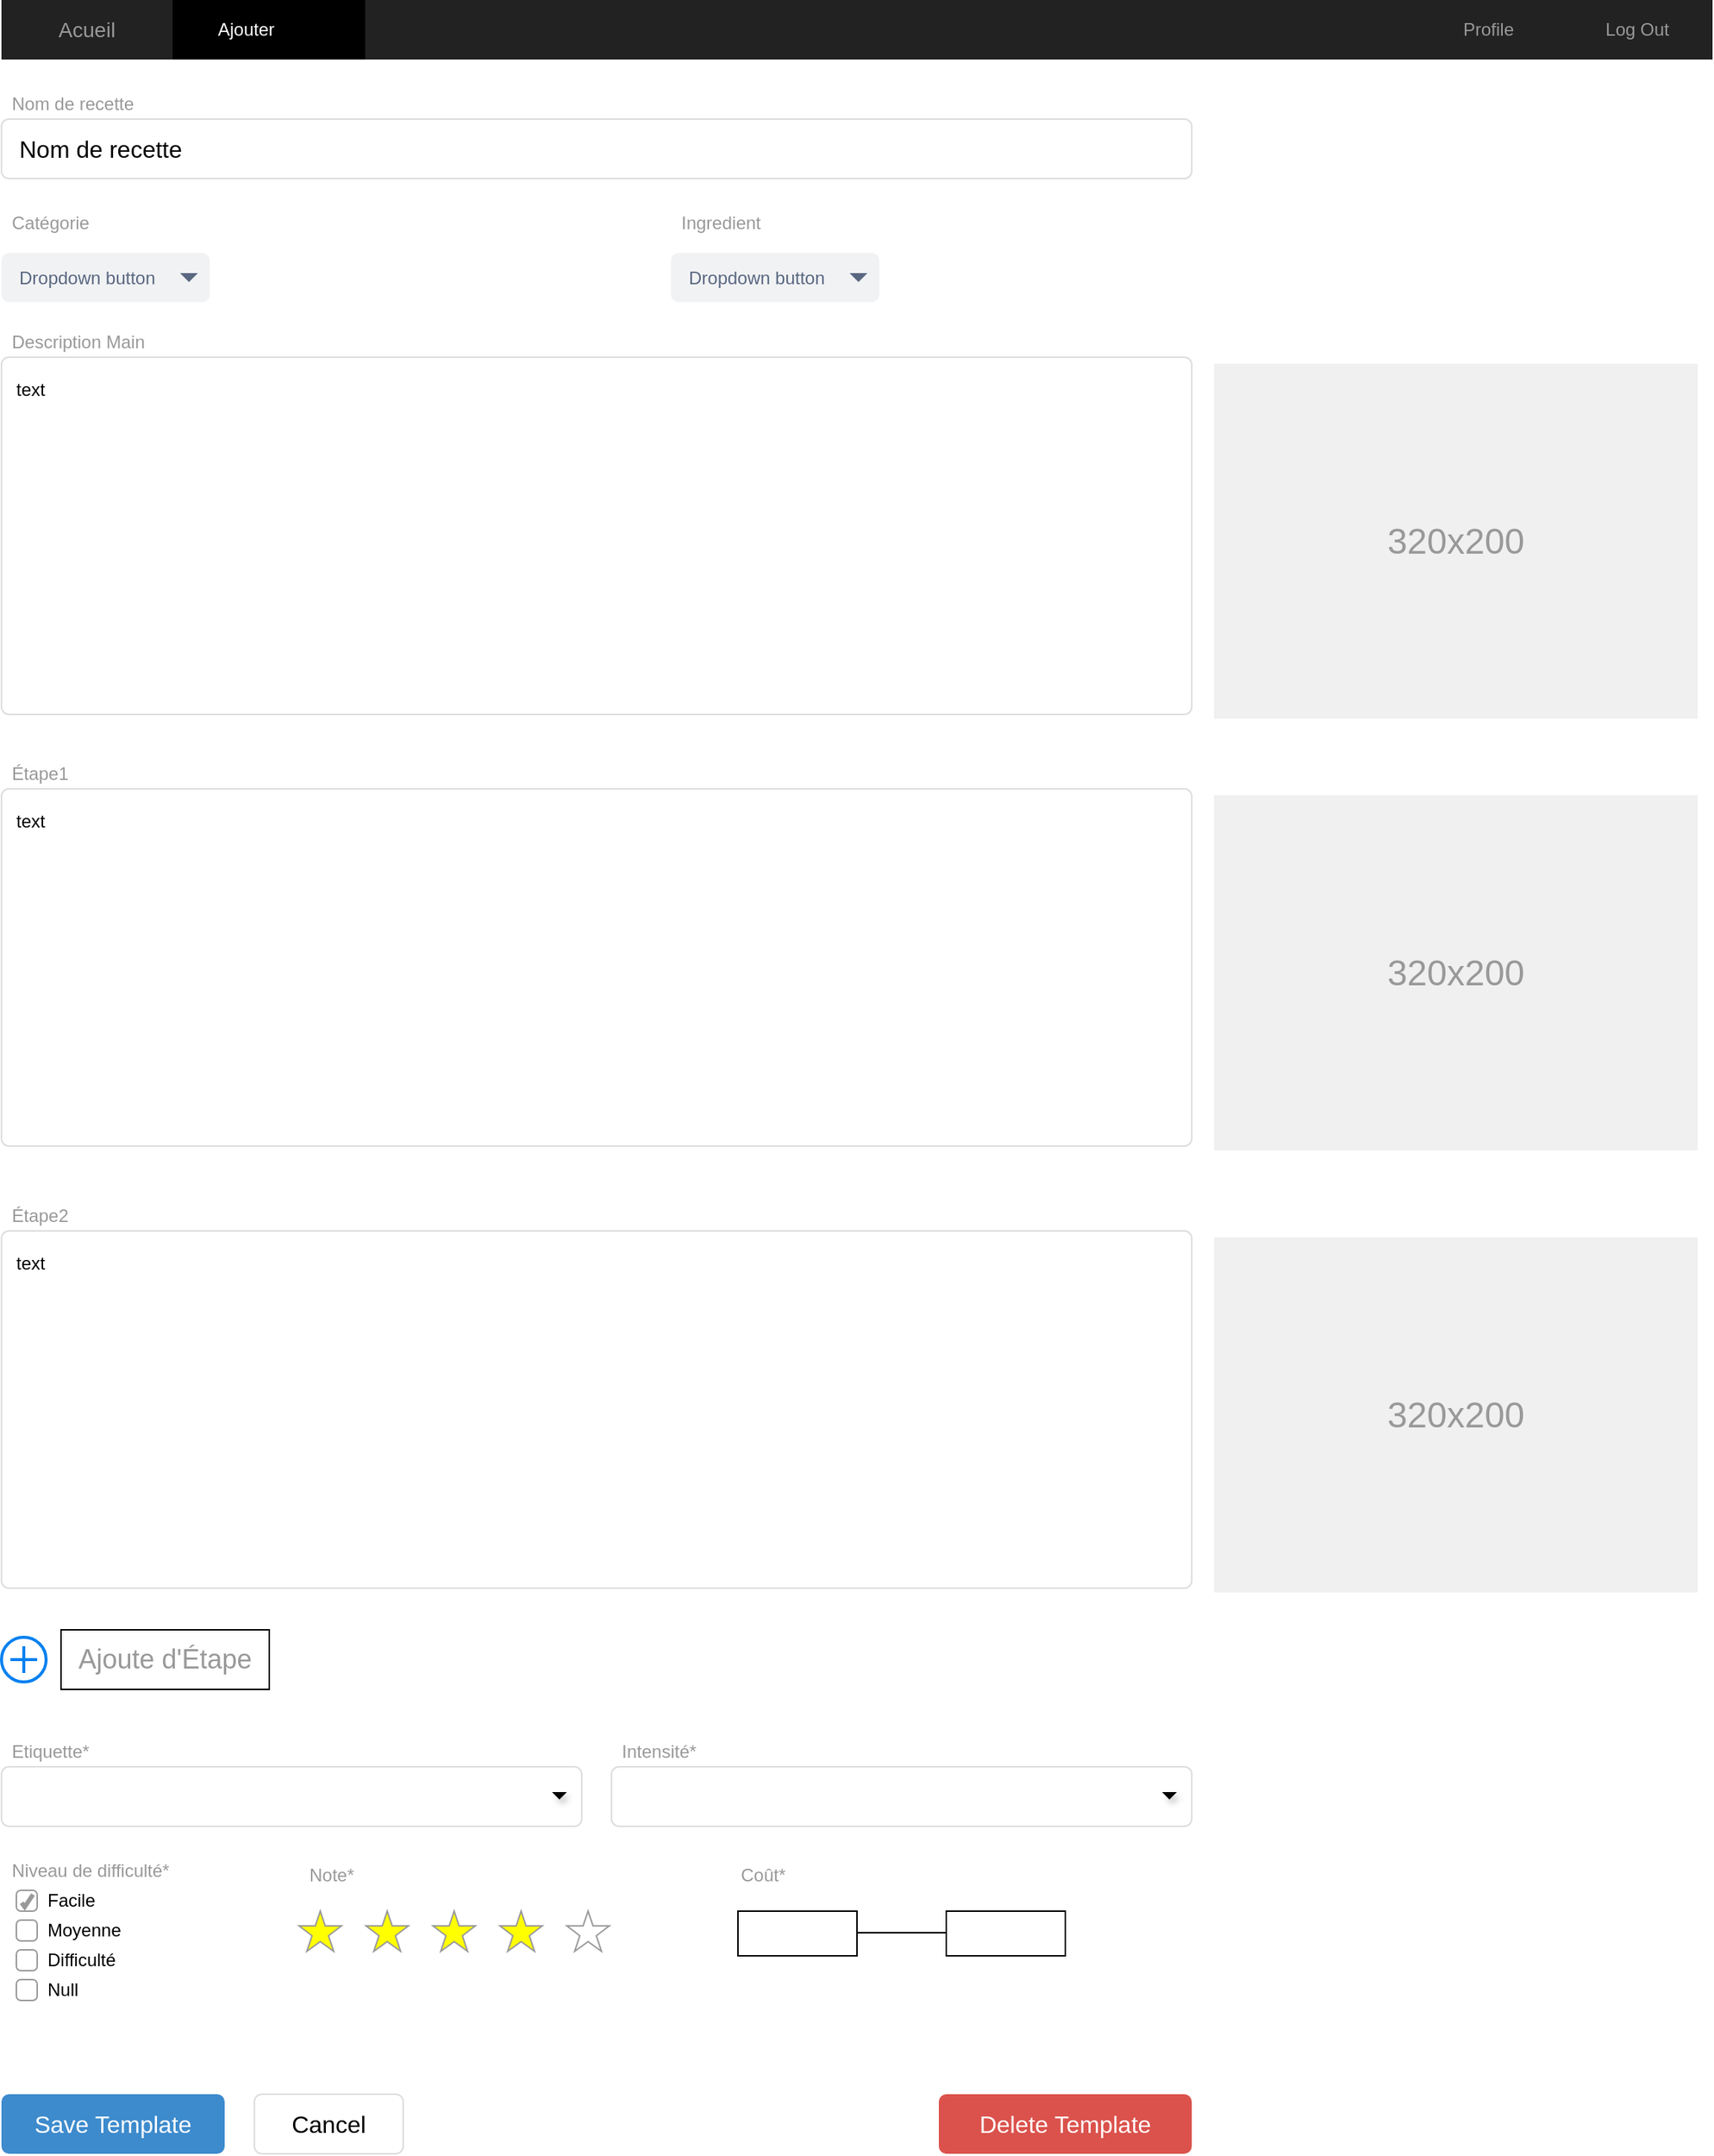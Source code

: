 <mxfile version="25.0.3">
  <diagram name="Page-1" id="c9db0220-8083-56f3-ca83-edcdcd058819">
    <mxGraphModel dx="1678" dy="1268" grid="1" gridSize="10" guides="1" tooltips="1" connect="1" arrows="1" fold="1" page="1" pageScale="1.5" pageWidth="826" pageHeight="1169" background="none" math="0" shadow="0">
      <root>
        <mxCell id="0" style=";html=1;" />
        <mxCell id="1" style=";html=1;" parent="0" />
        <mxCell id="3d76a8aef4d5c911-1" value="" style="html=1;shadow=0;dashed=0;shape=mxgraph.bootstrap.rect;fillColor=#222222;strokeColor=none;whiteSpace=wrap;rounded=0;fontSize=12;fontColor=#000000;align=center;" parent="1" vertex="1">
          <mxGeometry x="40" y="70" width="1150" height="40" as="geometry" />
        </mxCell>
        <mxCell id="3d76a8aef4d5c911-2" value="Acueil" style="html=1;shadow=0;dashed=0;fillColor=none;strokeColor=none;shape=mxgraph.bootstrap.rect;fontColor=#999999;fontSize=14;whiteSpace=wrap;" parent="3d76a8aef4d5c911-1" vertex="1">
          <mxGeometry width="115" height="40" as="geometry" />
        </mxCell>
        <mxCell id="3d76a8aef4d5c911-3" value="Ajouter" style="html=1;shadow=0;dashed=0;shape=mxgraph.bootstrap.rect;fillColor=#000000;strokeColor=none;fontColor=#ffffff;spacingRight=30;whiteSpace=wrap;" parent="3d76a8aef4d5c911-1" vertex="1">
          <mxGeometry x="115" width="129.375" height="40" as="geometry" />
        </mxCell>
        <mxCell id="3d76a8aef4d5c911-9" value="Profile" style="html=1;shadow=0;dashed=0;fillColor=none;strokeColor=none;shape=mxgraph.bootstrap.rect;fontColor=#999999;whiteSpace=wrap;" parent="3d76a8aef4d5c911-1" vertex="1">
          <mxGeometry x="948.75" width="100.625" height="40" as="geometry" />
        </mxCell>
        <mxCell id="3d76a8aef4d5c911-10" value="Log Out" style="html=1;shadow=0;dashed=0;fillColor=none;strokeColor=none;shape=mxgraph.bootstrap.rect;fontColor=#999999;whiteSpace=wrap;" parent="3d76a8aef4d5c911-1" vertex="1">
          <mxGeometry x="1049.375" width="100.625" height="40" as="geometry" />
        </mxCell>
        <mxCell id="3d76a8aef4d5c911-17" value="Nom de recette" style="html=1;shadow=0;dashed=0;shape=mxgraph.bootstrap.rect;strokeColor=none;fillColor=none;fontColor=#999999;align=left;spacingLeft=5;whiteSpace=wrap;rounded=0;" parent="1" vertex="1">
          <mxGeometry x="40" y="130" width="200" height="20" as="geometry" />
        </mxCell>
        <mxCell id="3d76a8aef4d5c911-18" value="Nom de recette" style="html=1;shadow=0;dashed=0;shape=mxgraph.bootstrap.rrect;rSize=5;strokeColor=#dddddd;;align=left;spacingLeft=10;fontSize=16;whiteSpace=wrap;rounded=0;" parent="1" vertex="1">
          <mxGeometry x="40" y="150" width="800" height="40" as="geometry" />
        </mxCell>
        <mxCell id="3d76a8aef4d5c911-19" value="&lt;p&gt;&lt;span style=&quot;text-align: center;&quot;&gt;&lt;font style=&quot;font-size: 12px;&quot;&gt;Catégorie&lt;/font&gt;&lt;/span&gt;&lt;/p&gt;" style="html=1;shadow=0;dashed=0;shape=mxgraph.bootstrap.rect;strokeColor=none;fillColor=none;fontColor=#999999;align=left;spacingLeft=5;whiteSpace=wrap;rounded=0;" parent="1" vertex="1">
          <mxGeometry x="40" y="210" width="200" height="20" as="geometry" />
        </mxCell>
        <mxCell id="3d76a8aef4d5c911-23" value="Description Main" style="html=1;shadow=0;dashed=0;shape=mxgraph.bootstrap.rect;strokeColor=none;fillColor=none;fontColor=#999999;align=left;spacingLeft=5;whiteSpace=wrap;rounded=0;" parent="1" vertex="1">
          <mxGeometry x="40" y="290" width="200" height="20" as="geometry" />
        </mxCell>
        <mxCell id="3d76a8aef4d5c911-24" value="text" style="html=1;shadow=0;dashed=0;shape=mxgraph.bootstrap.rrect;rSize=5;fontSize=12;strokeColor=#dddddd;align=left;spacing=10;verticalAlign=top;whiteSpace=wrap;rounded=0;" parent="1" vertex="1">
          <mxGeometry x="40" y="310" width="800" height="240" as="geometry" />
        </mxCell>
        <mxCell id="3d76a8aef4d5c911-28" value="&lt;span style=&quot;text-align: center;&quot;&gt;&lt;font style=&quot;font-size: 12px;&quot;&gt;Etiquette*&lt;/font&gt;&lt;/span&gt;" style="html=1;shadow=0;dashed=0;shape=mxgraph.bootstrap.rect;strokeColor=none;fillColor=none;fontColor=#999999;align=left;spacingLeft=5;whiteSpace=wrap;rounded=0;" parent="1" vertex="1">
          <mxGeometry x="40" y="1237" width="200" height="20" as="geometry" />
        </mxCell>
        <mxCell id="3d76a8aef4d5c911-29" value="" style="html=1;shadow=0;dashed=0;shape=mxgraph.bootstrap.rrect;rSize=5;strokeColor=#dddddd;align=left;spacingLeft=10;fontSize=16;whiteSpace=wrap;rounded=0;" parent="1" vertex="1">
          <mxGeometry x="40" y="1257" width="390" height="40" as="geometry" />
        </mxCell>
        <mxCell id="3d76a8aef4d5c911-30" value="" style="shape=triangle;strokeColor=none;fillColor=#000000;direction=south;rounded=0;shadow=1;fontSize=12;fontColor=#000000;align=center;html=1;" parent="1" vertex="1">
          <mxGeometry x="410" y="1274" width="10" height="5" as="geometry" />
        </mxCell>
        <mxCell id="3d76a8aef4d5c911-31" value="&lt;span style=&quot;text-align: center;&quot;&gt;&lt;font style=&quot;font-size: 12px;&quot;&gt;Intensité*&lt;/font&gt;&lt;/span&gt;" style="html=1;shadow=0;dashed=0;shape=mxgraph.bootstrap.rect;strokeColor=none;fillColor=none;fontColor=#999999;align=left;spacingLeft=5;whiteSpace=wrap;rounded=0;" parent="1" vertex="1">
          <mxGeometry x="450" y="1237" width="200" height="20" as="geometry" />
        </mxCell>
        <mxCell id="3d76a8aef4d5c911-32" value="" style="html=1;shadow=0;dashed=0;shape=mxgraph.bootstrap.rrect;rSize=5;strokeColor=#dddddd;align=left;spacingLeft=10;fontSize=16;whiteSpace=wrap;rounded=0;" parent="1" vertex="1">
          <mxGeometry x="450" y="1257" width="390" height="40" as="geometry" />
        </mxCell>
        <mxCell id="3d76a8aef4d5c911-33" value="" style="shape=triangle;strokeColor=none;fillColor=#000000;direction=south;rounded=0;shadow=1;fontSize=12;fontColor=#000000;align=center;html=1;" parent="1" vertex="1">
          <mxGeometry x="820" y="1274" width="10" height="5" as="geometry" />
        </mxCell>
        <mxCell id="3d76a8aef4d5c911-34" value="&lt;span style=&quot;text-align: center;&quot;&gt;&lt;font style=&quot;font-size: 12px;&quot;&gt;Niveau de difficulté*&lt;/font&gt;&lt;/span&gt;" style="html=1;shadow=0;dashed=0;shape=mxgraph.bootstrap.rect;strokeColor=none;fillColor=none;fontColor=#999999;align=left;spacingLeft=5;whiteSpace=wrap;rounded=0;" parent="1" vertex="1">
          <mxGeometry x="40" y="1317" width="200" height="20" as="geometry" />
        </mxCell>
        <mxCell id="3d76a8aef4d5c911-35" value="Facile" style="html=1;shadow=0;dashed=0;shape=mxgraph.bootstrap.checkbox;fontSize=12;strokeColor=#999999;align=left;labelPosition=right;spacingLeft=5;rounded=0;" parent="1" vertex="1">
          <mxGeometry x="50" y="1340" width="14" height="14" as="geometry" />
        </mxCell>
        <mxCell id="3d76a8aef4d5c911-36" value="Moyenne" style="html=1;shadow=0;dashed=0;shape=mxgraph.bootstrap.rrect;fontSize=12;rSize=3;strokeColor=#999999;align=left;labelPosition=right;spacingLeft=5;rounded=0;" parent="1" vertex="1">
          <mxGeometry x="50" y="1360" width="14" height="14" as="geometry" />
        </mxCell>
        <mxCell id="3d76a8aef4d5c911-38" value="Null" style="html=1;shadow=0;dashed=0;shape=mxgraph.bootstrap.rrect;fontSize=12;rSize=3;strokeColor=#999999;align=left;labelPosition=right;spacingLeft=5;rounded=0;" parent="1" vertex="1">
          <mxGeometry x="50" y="1400" width="14" height="14" as="geometry" />
        </mxCell>
        <mxCell id="3d76a8aef4d5c911-51" value="Save Template" style="html=1;shadow=0;dashed=0;shape=mxgraph.bootstrap.rrect;align=center;rSize=5;strokeColor=none;fillColor=#3D8BCD;fontColor=#ffffff;fontSize=16;whiteSpace=wrap;rounded=0;" parent="1" vertex="1">
          <mxGeometry x="40" y="1477" width="150" height="40" as="geometry" />
        </mxCell>
        <mxCell id="3d76a8aef4d5c911-52" value="Cancel" style="html=1;shadow=0;dashed=0;shape=mxgraph.bootstrap.rrect;align=center;rSize=5;strokeColor=#dddddd;fontSize=16;whiteSpace=wrap;rounded=0;" parent="1" vertex="1">
          <mxGeometry x="210" y="1477" width="100" height="40" as="geometry" />
        </mxCell>
        <mxCell id="3d76a8aef4d5c911-53" value="Delete Template" style="html=1;shadow=0;dashed=0;shape=mxgraph.bootstrap.rrect;align=center;rSize=5;strokeColor=none;fillColor=#DB524C;fontColor=#ffffff;fontSize=16;whiteSpace=wrap;rounded=0;" parent="1" vertex="1">
          <mxGeometry x="670" y="1477" width="170" height="40" as="geometry" />
        </mxCell>
        <mxCell id="3d76a8aef4d5c911-54" value="" style="html=1;shadow=0;dashed=0;shape=mxgraph.bootstrap.rrect;rSize=5;rounded=0;fontSize=12;align=center;fillColor=default;fillStyle=hatch;strokeColor=none;" parent="1" vertex="1">
          <mxGeometry x="850" y="310" width="330" height="340" as="geometry" />
        </mxCell>
        <mxCell id="3d76a8aef4d5c911-55" value="320x200" style="shape=rect;fontSize=24;fillColor=#f0f0f0;strokeColor=none;fontColor=#999999;whiteSpace=wrap;" parent="3d76a8aef4d5c911-54" vertex="1">
          <mxGeometry x="5" y="4.255" width="325" height="238.612" as="geometry" />
        </mxCell>
        <mxCell id="3d76a8aef4d5c911-56" value="" style="html=1;shadow=0;dashed=0;shape=mxgraph.bootstrap.anchor;fontSize=26;align=left;whiteSpace=wrap;" parent="3d76a8aef4d5c911-54" vertex="1">
          <mxGeometry x="5" y="238" width="300" height="34" as="geometry" />
        </mxCell>
        <mxCell id="3d76a8aef4d5c911-57" value="" style="html=1;shadow=0;dashed=0;shape=mxgraph.bootstrap.anchor;strokeColor=#dddddd;whiteSpace=wrap;align=left;verticalAlign=top;fontSize=14;whiteSpace=wrap;" parent="3d76a8aef4d5c911-54" vertex="1">
          <mxGeometry x="15" y="221" width="300" height="68" as="geometry" />
        </mxCell>
        <mxCell id="-rdcO45uT1Eu5GAejqVt-2" value="Dropdown button" style="rounded=1;fillColor=#F1F2F4;strokeColor=none;html=1;whiteSpace=wrap;fontColor=#596780;align=left;fontSize=12;spacingLeft=10;sketch=0;" vertex="1" parent="1">
          <mxGeometry x="40" y="240" width="140" height="33" as="geometry" />
        </mxCell>
        <mxCell id="-rdcO45uT1Eu5GAejqVt-3" value="" style="shape=triangle;direction=south;fillColor=#596780;strokeColor=none;html=1;sketch=0;" vertex="1" parent="-rdcO45uT1Eu5GAejqVt-2">
          <mxGeometry x="1" y="0.5" width="12" height="6" relative="1" as="geometry">
            <mxPoint x="-20" y="-3" as="offset" />
          </mxGeometry>
        </mxCell>
        <mxCell id="-rdcO45uT1Eu5GAejqVt-4" value="Difficulté" style="html=1;shadow=0;dashed=0;shape=mxgraph.bootstrap.rrect;fontSize=12;rSize=3;strokeColor=#999999;align=left;labelPosition=right;spacingLeft=5;rounded=0;" vertex="1" parent="1">
          <mxGeometry x="50" y="1380" width="14" height="14" as="geometry" />
        </mxCell>
        <mxCell id="-rdcO45uT1Eu5GAejqVt-18" value="&lt;span style=&quot;text-align: center;&quot;&gt;&lt;font style=&quot;font-size: 12px;&quot;&gt;Note*&lt;/font&gt;&lt;/span&gt;" style="html=1;shadow=0;dashed=0;shape=mxgraph.bootstrap.rect;strokeColor=none;fillColor=none;fontColor=#999999;align=left;spacingLeft=5;whiteSpace=wrap;rounded=0;" vertex="1" parent="1">
          <mxGeometry x="240" y="1320" width="200" height="20" as="geometry" />
        </mxCell>
        <mxCell id="-rdcO45uT1Eu5GAejqVt-19" value="&lt;span style=&quot;text-align: center;&quot;&gt;&lt;font style=&quot;font-size: 12px;&quot;&gt;Coût*&lt;/font&gt;&lt;/span&gt;" style="html=1;shadow=0;dashed=0;shape=mxgraph.bootstrap.rect;strokeColor=none;fillColor=none;fontColor=#999999;align=left;spacingLeft=5;whiteSpace=wrap;rounded=0;" vertex="1" parent="1">
          <mxGeometry x="530" y="1320" width="200" height="20" as="geometry" />
        </mxCell>
        <mxCell id="-rdcO45uT1Eu5GAejqVt-20" value="" style="verticalLabelPosition=bottom;shadow=0;dashed=0;align=center;html=1;verticalAlign=top;strokeWidth=1;shape=mxgraph.mockup.misc.rating;strokeColor=#999999;fillColor=#ffff00;emptyFillColor=#ffffff;grade=4;ratingScale=5;ratingStyle=star;" vertex="1" parent="1">
          <mxGeometry x="240" y="1354" width="225" height="30" as="geometry" />
        </mxCell>
        <mxCell id="-rdcO45uT1Eu5GAejqVt-24" value="" style="rounded=0;whiteSpace=wrap;html=1;points=[[0,0,0,0,0],[0,0.25,0,0,0],[0,0.5,0,0,0],[0,0.75,0,0,0],[0,1,0,0,0],[0.25,0,0,0,0],[0.25,1,0,0,0],[0.5,0,0,0,0],[0.5,1,0,0,0],[0.75,0,0,0,0],[0.75,1,0,0,0],[1,0,0,0,0],[1,0.25,0,0,0],[1,0.5,0,0,0],[1,0.75,0,0,0],[1,1,0,0,0]];" vertex="1" parent="1">
          <mxGeometry x="535" y="1354" width="80" height="30" as="geometry" />
        </mxCell>
        <mxCell id="-rdcO45uT1Eu5GAejqVt-25" value="" style="rounded=0;whiteSpace=wrap;html=1;" vertex="1" parent="1">
          <mxGeometry x="675" y="1354" width="80" height="30" as="geometry" />
        </mxCell>
        <mxCell id="-rdcO45uT1Eu5GAejqVt-26" value="" style="endArrow=none;html=1;rounded=0;" edge="1" parent="1">
          <mxGeometry width="50" height="50" relative="1" as="geometry">
            <mxPoint x="615" y="1368.5" as="sourcePoint" />
            <mxPoint x="675" y="1368.5" as="targetPoint" />
          </mxGeometry>
        </mxCell>
        <mxCell id="-rdcO45uT1Eu5GAejqVt-34" value="&lt;p&gt;&lt;span style=&quot;text-align: center;&quot;&gt;&lt;font style=&quot;font-size: 12px;&quot;&gt;Ingredient&lt;/font&gt;&lt;/span&gt;&lt;/p&gt;" style="html=1;shadow=0;dashed=0;shape=mxgraph.bootstrap.rect;strokeColor=none;fillColor=none;fontColor=#999999;align=left;spacingLeft=5;whiteSpace=wrap;rounded=0;" vertex="1" parent="1">
          <mxGeometry x="490" y="210" width="200" height="20" as="geometry" />
        </mxCell>
        <mxCell id="-rdcO45uT1Eu5GAejqVt-35" value="Dropdown button" style="rounded=1;fillColor=#F1F2F4;strokeColor=none;html=1;whiteSpace=wrap;fontColor=#596780;align=left;fontSize=12;spacingLeft=10;sketch=0;" vertex="1" parent="1">
          <mxGeometry x="490" y="240" width="140" height="33" as="geometry" />
        </mxCell>
        <mxCell id="-rdcO45uT1Eu5GAejqVt-36" value="" style="shape=triangle;direction=south;fillColor=#596780;strokeColor=none;html=1;sketch=0;" vertex="1" parent="-rdcO45uT1Eu5GAejqVt-35">
          <mxGeometry x="1" y="0.5" width="12" height="6" relative="1" as="geometry">
            <mxPoint x="-20" y="-3" as="offset" />
          </mxGeometry>
        </mxCell>
        <mxCell id="-rdcO45uT1Eu5GAejqVt-37" value="Étape1" style="html=1;shadow=0;dashed=0;shape=mxgraph.bootstrap.rect;strokeColor=none;fillColor=none;fontColor=#999999;align=left;spacingLeft=5;whiteSpace=wrap;rounded=0;" vertex="1" parent="1">
          <mxGeometry x="40" y="580" width="200" height="20" as="geometry" />
        </mxCell>
        <mxCell id="-rdcO45uT1Eu5GAejqVt-38" value="text" style="html=1;shadow=0;dashed=0;shape=mxgraph.bootstrap.rrect;rSize=5;fontSize=12;strokeColor=#dddddd;align=left;spacing=10;verticalAlign=top;whiteSpace=wrap;rounded=0;" vertex="1" parent="1">
          <mxGeometry x="40" y="600" width="800" height="240" as="geometry" />
        </mxCell>
        <mxCell id="-rdcO45uT1Eu5GAejqVt-39" value="" style="html=1;shadow=0;dashed=0;shape=mxgraph.bootstrap.rrect;rSize=5;rounded=0;fontSize=12;align=center;fillColor=default;fillStyle=hatch;strokeColor=none;" vertex="1" parent="1">
          <mxGeometry x="850" y="600" width="330" height="340" as="geometry" />
        </mxCell>
        <mxCell id="-rdcO45uT1Eu5GAejqVt-40" value="320x200" style="shape=rect;fontSize=24;fillColor=#f0f0f0;strokeColor=none;fontColor=#999999;whiteSpace=wrap;" vertex="1" parent="-rdcO45uT1Eu5GAejqVt-39">
          <mxGeometry x="5" y="4.255" width="325" height="238.612" as="geometry" />
        </mxCell>
        <mxCell id="-rdcO45uT1Eu5GAejqVt-41" value="" style="html=1;shadow=0;dashed=0;shape=mxgraph.bootstrap.anchor;fontSize=26;align=left;whiteSpace=wrap;" vertex="1" parent="-rdcO45uT1Eu5GAejqVt-39">
          <mxGeometry x="5" y="238" width="300" height="34" as="geometry" />
        </mxCell>
        <mxCell id="-rdcO45uT1Eu5GAejqVt-42" value="" style="html=1;shadow=0;dashed=0;shape=mxgraph.bootstrap.anchor;strokeColor=#dddddd;whiteSpace=wrap;align=left;verticalAlign=top;fontSize=14;whiteSpace=wrap;" vertex="1" parent="-rdcO45uT1Eu5GAejqVt-39">
          <mxGeometry x="15" y="221" width="300" height="68" as="geometry" />
        </mxCell>
        <mxCell id="-rdcO45uT1Eu5GAejqVt-43" value="Étape2" style="html=1;shadow=0;dashed=0;shape=mxgraph.bootstrap.rect;strokeColor=none;fillColor=none;fontColor=#999999;align=left;spacingLeft=5;whiteSpace=wrap;rounded=0;" vertex="1" parent="1">
          <mxGeometry x="40" y="877" width="200" height="20" as="geometry" />
        </mxCell>
        <mxCell id="-rdcO45uT1Eu5GAejqVt-44" value="text" style="html=1;shadow=0;dashed=0;shape=mxgraph.bootstrap.rrect;rSize=5;fontSize=12;strokeColor=#dddddd;align=left;spacing=10;verticalAlign=top;whiteSpace=wrap;rounded=0;" vertex="1" parent="1">
          <mxGeometry x="40" y="897" width="800" height="240" as="geometry" />
        </mxCell>
        <mxCell id="-rdcO45uT1Eu5GAejqVt-45" value="" style="html=1;shadow=0;dashed=0;shape=mxgraph.bootstrap.rrect;rSize=5;rounded=0;fontSize=12;align=center;fillColor=default;fillStyle=hatch;strokeColor=none;" vertex="1" parent="1">
          <mxGeometry x="850" y="897" width="330" height="340" as="geometry" />
        </mxCell>
        <mxCell id="-rdcO45uT1Eu5GAejqVt-46" value="320x200" style="shape=rect;fontSize=24;fillColor=#f0f0f0;strokeColor=none;fontColor=#999999;whiteSpace=wrap;" vertex="1" parent="-rdcO45uT1Eu5GAejqVt-45">
          <mxGeometry x="5" y="4.255" width="325" height="238.612" as="geometry" />
        </mxCell>
        <mxCell id="-rdcO45uT1Eu5GAejqVt-47" value="" style="html=1;shadow=0;dashed=0;shape=mxgraph.bootstrap.anchor;fontSize=26;align=left;whiteSpace=wrap;" vertex="1" parent="-rdcO45uT1Eu5GAejqVt-45">
          <mxGeometry x="5" y="238" width="300" height="34" as="geometry" />
        </mxCell>
        <mxCell id="-rdcO45uT1Eu5GAejqVt-48" value="" style="html=1;shadow=0;dashed=0;shape=mxgraph.bootstrap.anchor;strokeColor=#dddddd;whiteSpace=wrap;align=left;verticalAlign=top;fontSize=14;whiteSpace=wrap;" vertex="1" parent="-rdcO45uT1Eu5GAejqVt-45">
          <mxGeometry x="15" y="221" width="300" height="68" as="geometry" />
        </mxCell>
        <mxCell id="-rdcO45uT1Eu5GAejqVt-55" value="" style="html=1;verticalLabelPosition=bottom;align=center;labelBackgroundColor=#ffffff;verticalAlign=top;strokeWidth=2;strokeColor=#0080F0;shadow=0;dashed=0;shape=mxgraph.ios7.icons.add;" vertex="1" parent="1">
          <mxGeometry x="40" y="1170" width="30" height="30" as="geometry" />
        </mxCell>
        <mxCell id="-rdcO45uT1Eu5GAejqVt-58" value="&lt;font style=&quot;font-size: 18px;&quot; color=&quot;#999999&quot;&gt;Ajoute d&#39;Étape&lt;/font&gt;" style="rounded=0;whiteSpace=wrap;html=1;" vertex="1" parent="1">
          <mxGeometry x="80" y="1165" width="140" height="40" as="geometry" />
        </mxCell>
      </root>
    </mxGraphModel>
  </diagram>
</mxfile>
